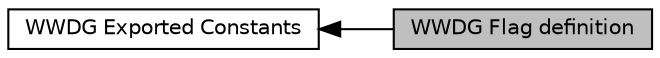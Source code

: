 digraph "WWDG Flag definition"
{
  edge [fontname="Helvetica",fontsize="10",labelfontname="Helvetica",labelfontsize="10"];
  node [fontname="Helvetica",fontsize="10",shape=record];
  rankdir=LR;
  Node0 [label="WWDG Flag definition",height=0.2,width=0.4,color="black", fillcolor="grey75", style="filled", fontcolor="black"];
  Node1 [label="WWDG Exported Constants",height=0.2,width=0.4,color="black", fillcolor="white", style="filled",URL="$group___w_w_d_g___exported___constants.html"];
  Node1->Node0 [shape=plaintext, dir="back", style="solid"];
}
